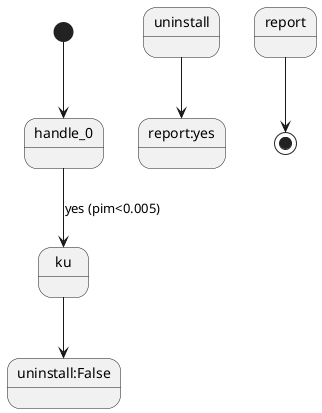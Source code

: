 @startuml
[*]-->handle_0
handle_0-->ku:yes (pim<0.005)
ku-->uninstall:False
uninstall-->report:yes
report-->[*]
@enduml